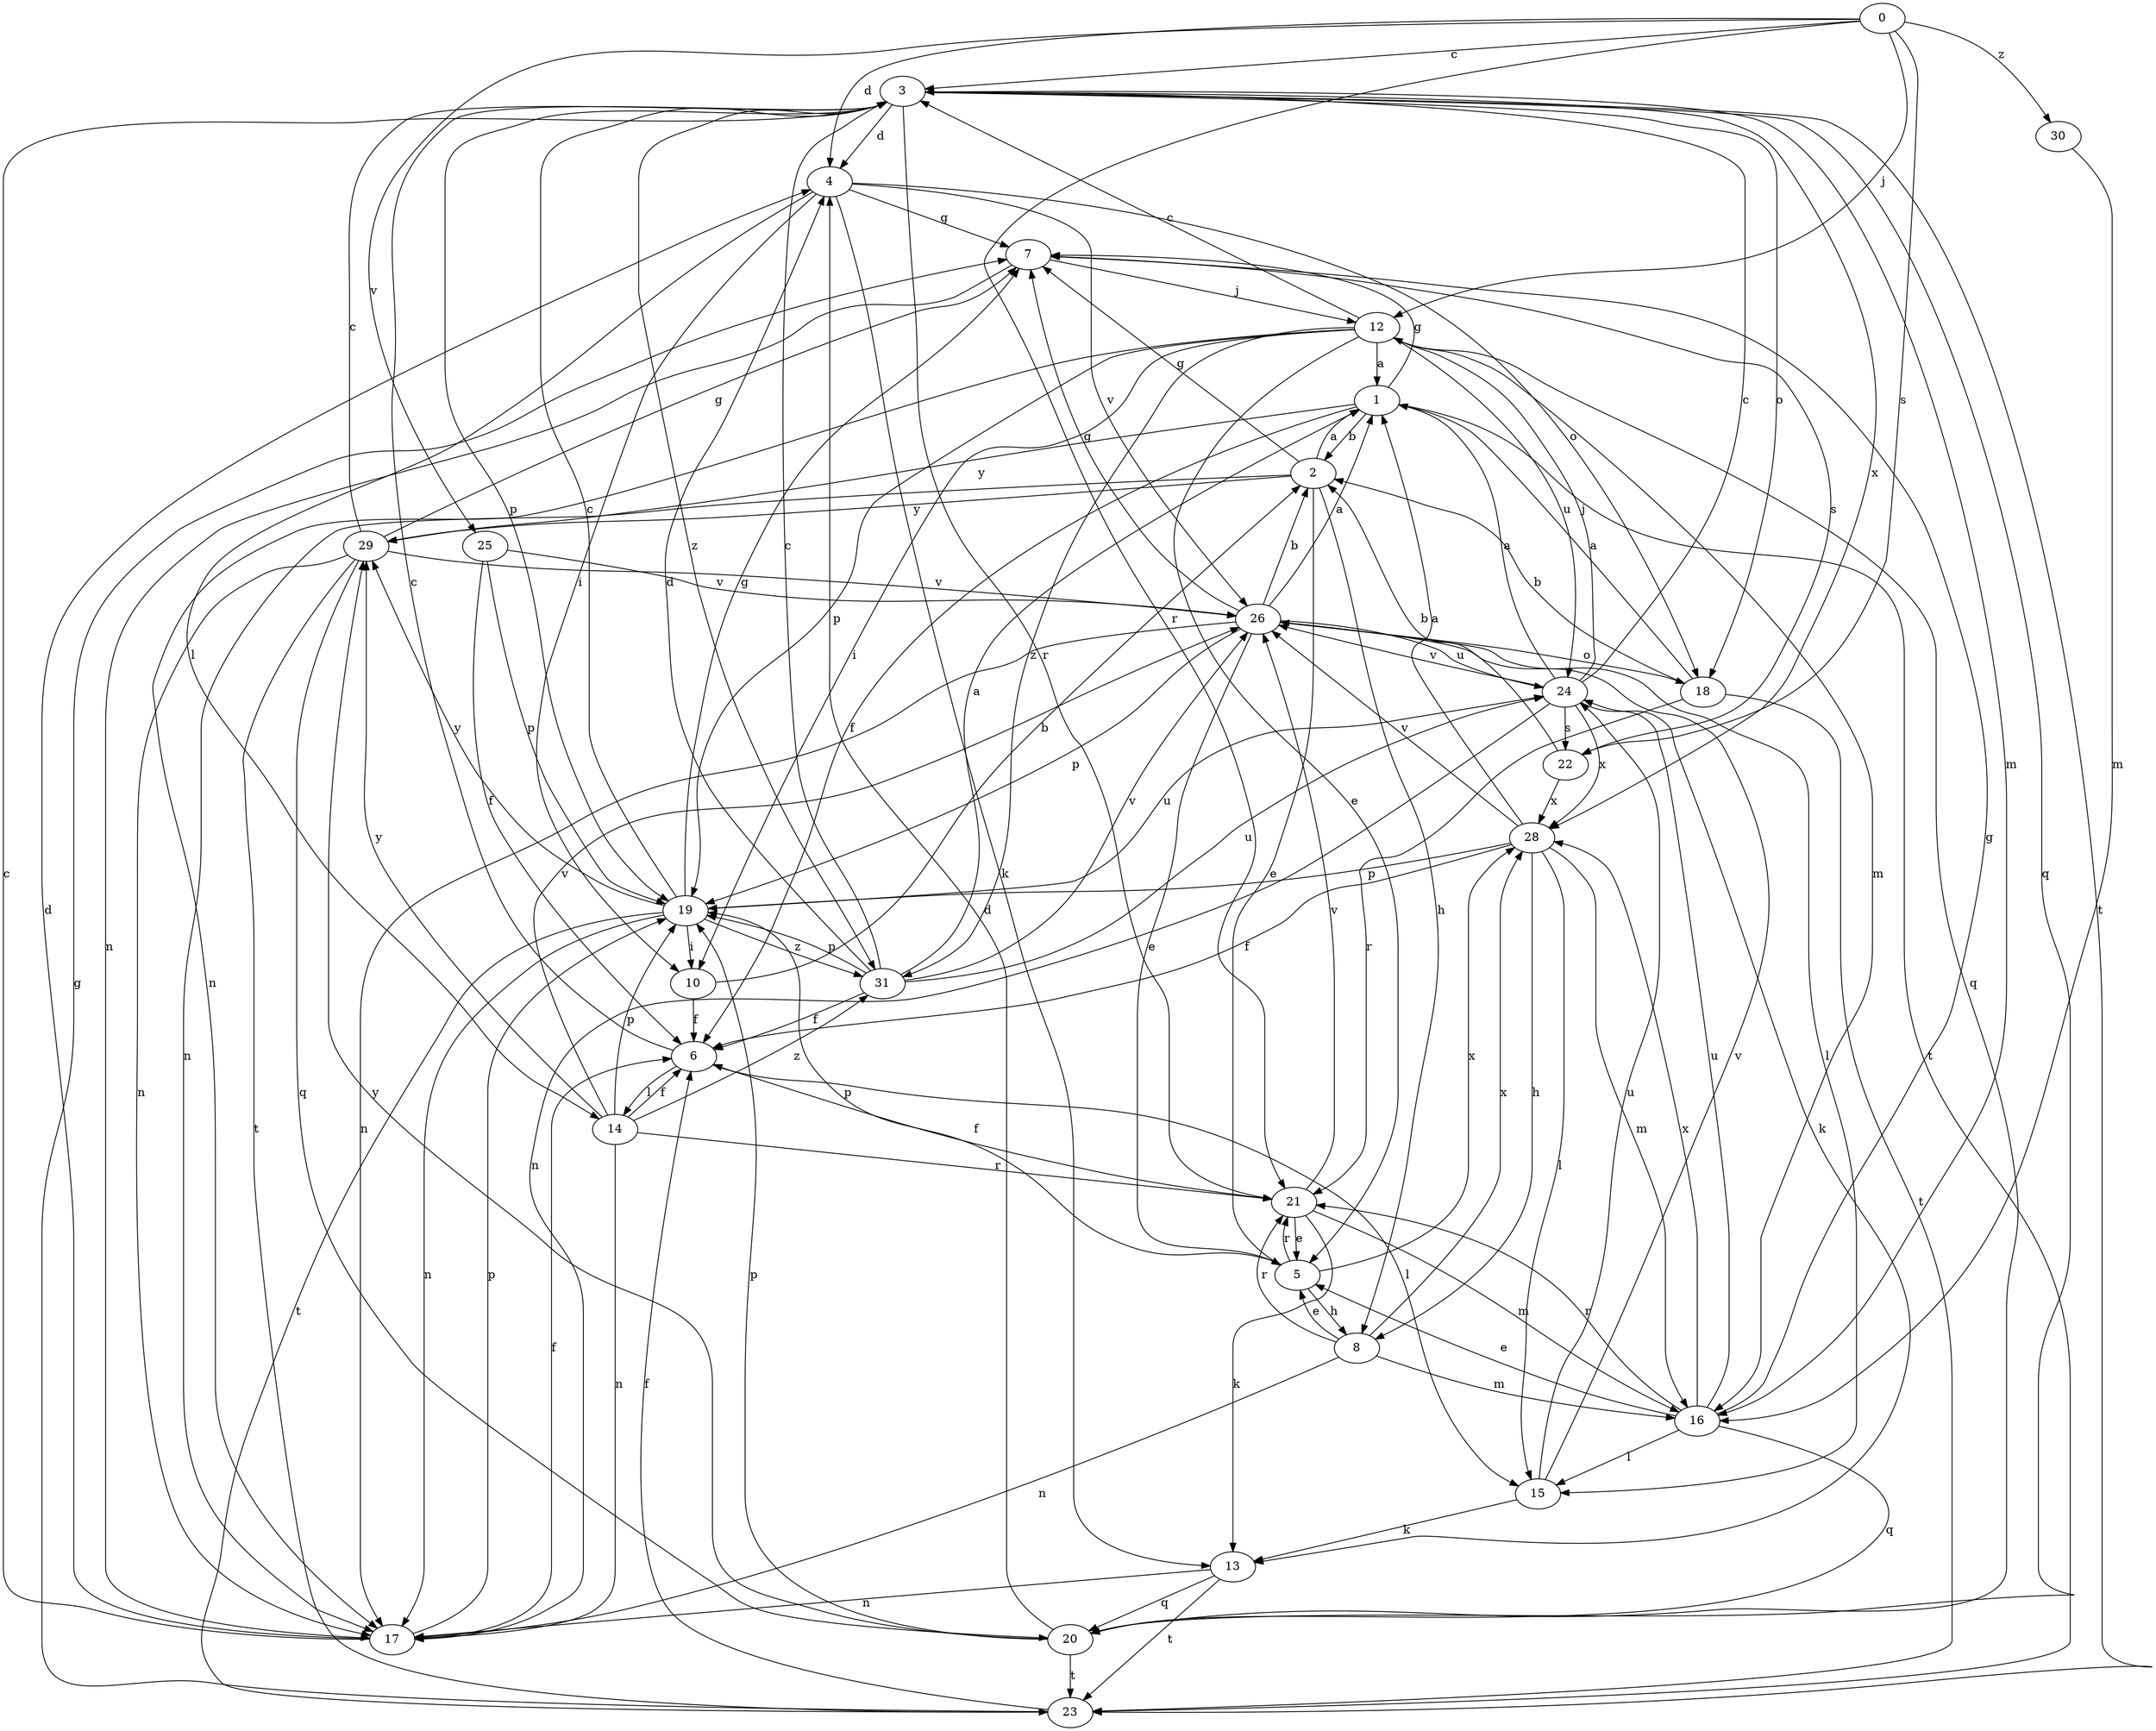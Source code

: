 strict digraph  {
0;
1;
2;
3;
4;
5;
6;
7;
8;
10;
12;
13;
14;
15;
16;
17;
18;
19;
20;
21;
22;
23;
24;
25;
26;
28;
29;
30;
31;
0 -> 3  [label=c];
0 -> 4  [label=d];
0 -> 12  [label=j];
0 -> 21  [label=r];
0 -> 22  [label=s];
0 -> 25  [label=v];
0 -> 30  [label=z];
1 -> 2  [label=b];
1 -> 6  [label=f];
1 -> 7  [label=g];
1 -> 23  [label=t];
1 -> 29  [label=y];
2 -> 1  [label=a];
2 -> 5  [label=e];
2 -> 7  [label=g];
2 -> 8  [label=h];
2 -> 17  [label=n];
2 -> 29  [label=y];
3 -> 4  [label=d];
3 -> 16  [label=m];
3 -> 18  [label=o];
3 -> 19  [label=p];
3 -> 20  [label=q];
3 -> 21  [label=r];
3 -> 23  [label=t];
3 -> 28  [label=x];
3 -> 31  [label=z];
4 -> 7  [label=g];
4 -> 10  [label=i];
4 -> 13  [label=k];
4 -> 14  [label=l];
4 -> 18  [label=o];
4 -> 26  [label=v];
5 -> 8  [label=h];
5 -> 19  [label=p];
5 -> 21  [label=r];
5 -> 28  [label=x];
6 -> 3  [label=c];
6 -> 14  [label=l];
6 -> 15  [label=l];
7 -> 12  [label=j];
7 -> 17  [label=n];
7 -> 22  [label=s];
8 -> 5  [label=e];
8 -> 16  [label=m];
8 -> 17  [label=n];
8 -> 21  [label=r];
8 -> 28  [label=x];
10 -> 2  [label=b];
10 -> 6  [label=f];
12 -> 1  [label=a];
12 -> 3  [label=c];
12 -> 5  [label=e];
12 -> 10  [label=i];
12 -> 16  [label=m];
12 -> 17  [label=n];
12 -> 19  [label=p];
12 -> 20  [label=q];
12 -> 24  [label=u];
12 -> 31  [label=z];
13 -> 17  [label=n];
13 -> 20  [label=q];
13 -> 23  [label=t];
14 -> 6  [label=f];
14 -> 17  [label=n];
14 -> 19  [label=p];
14 -> 21  [label=r];
14 -> 26  [label=v];
14 -> 29  [label=y];
14 -> 31  [label=z];
15 -> 13  [label=k];
15 -> 24  [label=u];
15 -> 26  [label=v];
16 -> 5  [label=e];
16 -> 7  [label=g];
16 -> 15  [label=l];
16 -> 20  [label=q];
16 -> 21  [label=r];
16 -> 24  [label=u];
16 -> 28  [label=x];
17 -> 3  [label=c];
17 -> 4  [label=d];
17 -> 6  [label=f];
17 -> 19  [label=p];
18 -> 1  [label=a];
18 -> 2  [label=b];
18 -> 21  [label=r];
18 -> 23  [label=t];
19 -> 3  [label=c];
19 -> 7  [label=g];
19 -> 10  [label=i];
19 -> 17  [label=n];
19 -> 23  [label=t];
19 -> 24  [label=u];
19 -> 29  [label=y];
19 -> 31  [label=z];
20 -> 4  [label=d];
20 -> 19  [label=p];
20 -> 23  [label=t];
20 -> 29  [label=y];
21 -> 5  [label=e];
21 -> 6  [label=f];
21 -> 13  [label=k];
21 -> 16  [label=m];
21 -> 26  [label=v];
22 -> 2  [label=b];
22 -> 28  [label=x];
23 -> 6  [label=f];
23 -> 7  [label=g];
24 -> 1  [label=a];
24 -> 3  [label=c];
24 -> 12  [label=j];
24 -> 13  [label=k];
24 -> 17  [label=n];
24 -> 22  [label=s];
24 -> 26  [label=v];
24 -> 28  [label=x];
25 -> 6  [label=f];
25 -> 19  [label=p];
25 -> 26  [label=v];
26 -> 1  [label=a];
26 -> 2  [label=b];
26 -> 5  [label=e];
26 -> 7  [label=g];
26 -> 15  [label=l];
26 -> 17  [label=n];
26 -> 18  [label=o];
26 -> 19  [label=p];
26 -> 24  [label=u];
28 -> 1  [label=a];
28 -> 6  [label=f];
28 -> 8  [label=h];
28 -> 15  [label=l];
28 -> 16  [label=m];
28 -> 19  [label=p];
28 -> 26  [label=v];
29 -> 3  [label=c];
29 -> 7  [label=g];
29 -> 17  [label=n];
29 -> 20  [label=q];
29 -> 23  [label=t];
29 -> 26  [label=v];
30 -> 16  [label=m];
31 -> 1  [label=a];
31 -> 3  [label=c];
31 -> 4  [label=d];
31 -> 6  [label=f];
31 -> 19  [label=p];
31 -> 24  [label=u];
31 -> 26  [label=v];
}
